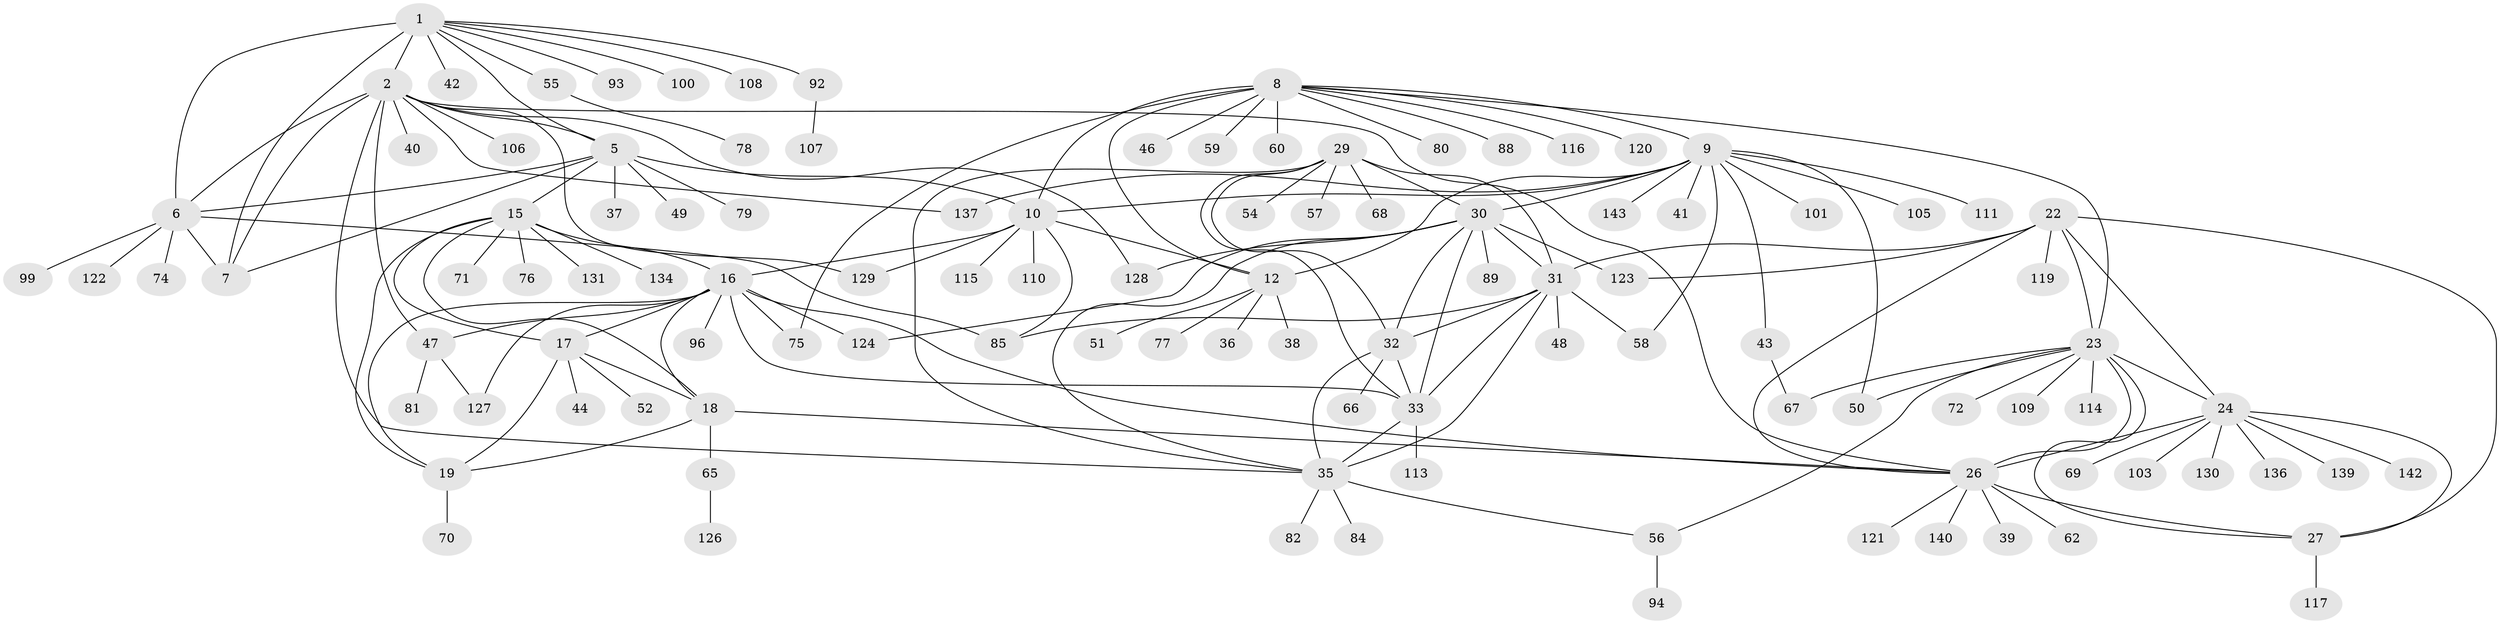 // Generated by graph-tools (version 1.1) at 2025/52/02/27/25 19:52:14]
// undirected, 109 vertices, 160 edges
graph export_dot {
graph [start="1"]
  node [color=gray90,style=filled];
  1 [super="+3"];
  2 [super="+4"];
  5 [super="+86"];
  6 [super="+73"];
  7 [super="+53"];
  8 [super="+11"];
  9 [super="+14"];
  10 [super="+13"];
  12 [super="+138"];
  15 [super="+83"];
  16 [super="+21"];
  17 [super="+20"];
  18 [super="+118"];
  19 [super="+104"];
  22 [super="+64"];
  23 [super="+91"];
  24 [super="+25"];
  26 [super="+28"];
  27 [super="+45"];
  29;
  30 [super="+132"];
  31 [super="+61"];
  32 [super="+141"];
  33 [super="+34"];
  35 [super="+98"];
  36;
  37;
  38;
  39 [super="+125"];
  40;
  41;
  42 [super="+97"];
  43;
  44;
  46;
  47 [super="+135"];
  48;
  49;
  50;
  51;
  52;
  54;
  55;
  56 [super="+87"];
  57;
  58 [super="+90"];
  59;
  60 [super="+63"];
  62;
  65 [super="+112"];
  66;
  67;
  68;
  69;
  70;
  71;
  72;
  74;
  75 [super="+102"];
  76;
  77;
  78;
  79;
  80;
  81;
  82;
  84;
  85 [super="+95"];
  88;
  89;
  92;
  93;
  94;
  96;
  99;
  100;
  101;
  103;
  105;
  106;
  107;
  108;
  109 [super="+133"];
  110;
  111;
  113;
  114;
  115;
  116;
  117;
  119;
  120;
  121;
  122;
  123;
  124;
  126;
  127;
  128;
  129;
  130;
  131;
  134;
  136;
  137;
  139;
  140;
  142;
  143;
  1 -- 2 [weight=4];
  1 -- 5 [weight=2];
  1 -- 6 [weight=2];
  1 -- 7 [weight=2];
  1 -- 42;
  1 -- 55;
  1 -- 92;
  1 -- 93;
  1 -- 100;
  1 -- 108;
  2 -- 5 [weight=2];
  2 -- 6 [weight=2];
  2 -- 7 [weight=2];
  2 -- 26;
  2 -- 40;
  2 -- 47;
  2 -- 106;
  2 -- 128;
  2 -- 129;
  2 -- 35;
  2 -- 137;
  5 -- 6;
  5 -- 7;
  5 -- 10;
  5 -- 15;
  5 -- 37;
  5 -- 49;
  5 -- 79;
  6 -- 7;
  6 -- 74;
  6 -- 99;
  6 -- 122;
  6 -- 85;
  8 -- 9 [weight=4];
  8 -- 10 [weight=4];
  8 -- 12 [weight=2];
  8 -- 60;
  8 -- 80;
  8 -- 120;
  8 -- 75;
  8 -- 46;
  8 -- 116;
  8 -- 23;
  8 -- 88;
  8 -- 59;
  9 -- 10 [weight=4];
  9 -- 12 [weight=2];
  9 -- 43;
  9 -- 50;
  9 -- 101;
  9 -- 143;
  9 -- 41;
  9 -- 105;
  9 -- 137;
  9 -- 111;
  9 -- 58;
  9 -- 30;
  10 -- 12 [weight=2];
  10 -- 16;
  10 -- 85;
  10 -- 115;
  10 -- 129;
  10 -- 110;
  12 -- 36;
  12 -- 38;
  12 -- 51;
  12 -- 77;
  15 -- 16 [weight=2];
  15 -- 17 [weight=2];
  15 -- 18;
  15 -- 19;
  15 -- 71;
  15 -- 76;
  15 -- 131;
  15 -- 134;
  16 -- 17 [weight=4];
  16 -- 18 [weight=2];
  16 -- 19 [weight=2];
  16 -- 26;
  16 -- 33;
  16 -- 47;
  16 -- 75;
  16 -- 124;
  16 -- 127;
  16 -- 96;
  17 -- 18 [weight=2];
  17 -- 19 [weight=2];
  17 -- 52;
  17 -- 44;
  18 -- 19;
  18 -- 65;
  18 -- 26;
  19 -- 70;
  22 -- 23;
  22 -- 24 [weight=2];
  22 -- 26 [weight=2];
  22 -- 27;
  22 -- 31;
  22 -- 119;
  22 -- 123;
  23 -- 24 [weight=2];
  23 -- 26 [weight=2];
  23 -- 27;
  23 -- 50;
  23 -- 67;
  23 -- 72;
  23 -- 109;
  23 -- 114;
  23 -- 56;
  24 -- 26 [weight=4];
  24 -- 27 [weight=2];
  24 -- 69;
  24 -- 103;
  24 -- 130;
  24 -- 136;
  24 -- 139;
  24 -- 142;
  26 -- 27 [weight=2];
  26 -- 39;
  26 -- 62;
  26 -- 121;
  26 -- 140;
  27 -- 117;
  29 -- 30;
  29 -- 31;
  29 -- 32;
  29 -- 33 [weight=2];
  29 -- 35;
  29 -- 54;
  29 -- 57;
  29 -- 68;
  30 -- 31;
  30 -- 32;
  30 -- 33 [weight=2];
  30 -- 35;
  30 -- 89;
  30 -- 123;
  30 -- 124;
  30 -- 128;
  31 -- 32;
  31 -- 33 [weight=2];
  31 -- 35;
  31 -- 48;
  31 -- 58;
  31 -- 85;
  32 -- 33 [weight=2];
  32 -- 35;
  32 -- 66;
  33 -- 35 [weight=2];
  33 -- 113;
  35 -- 56;
  35 -- 82;
  35 -- 84;
  43 -- 67;
  47 -- 81;
  47 -- 127;
  55 -- 78;
  56 -- 94;
  65 -- 126;
  92 -- 107;
}
